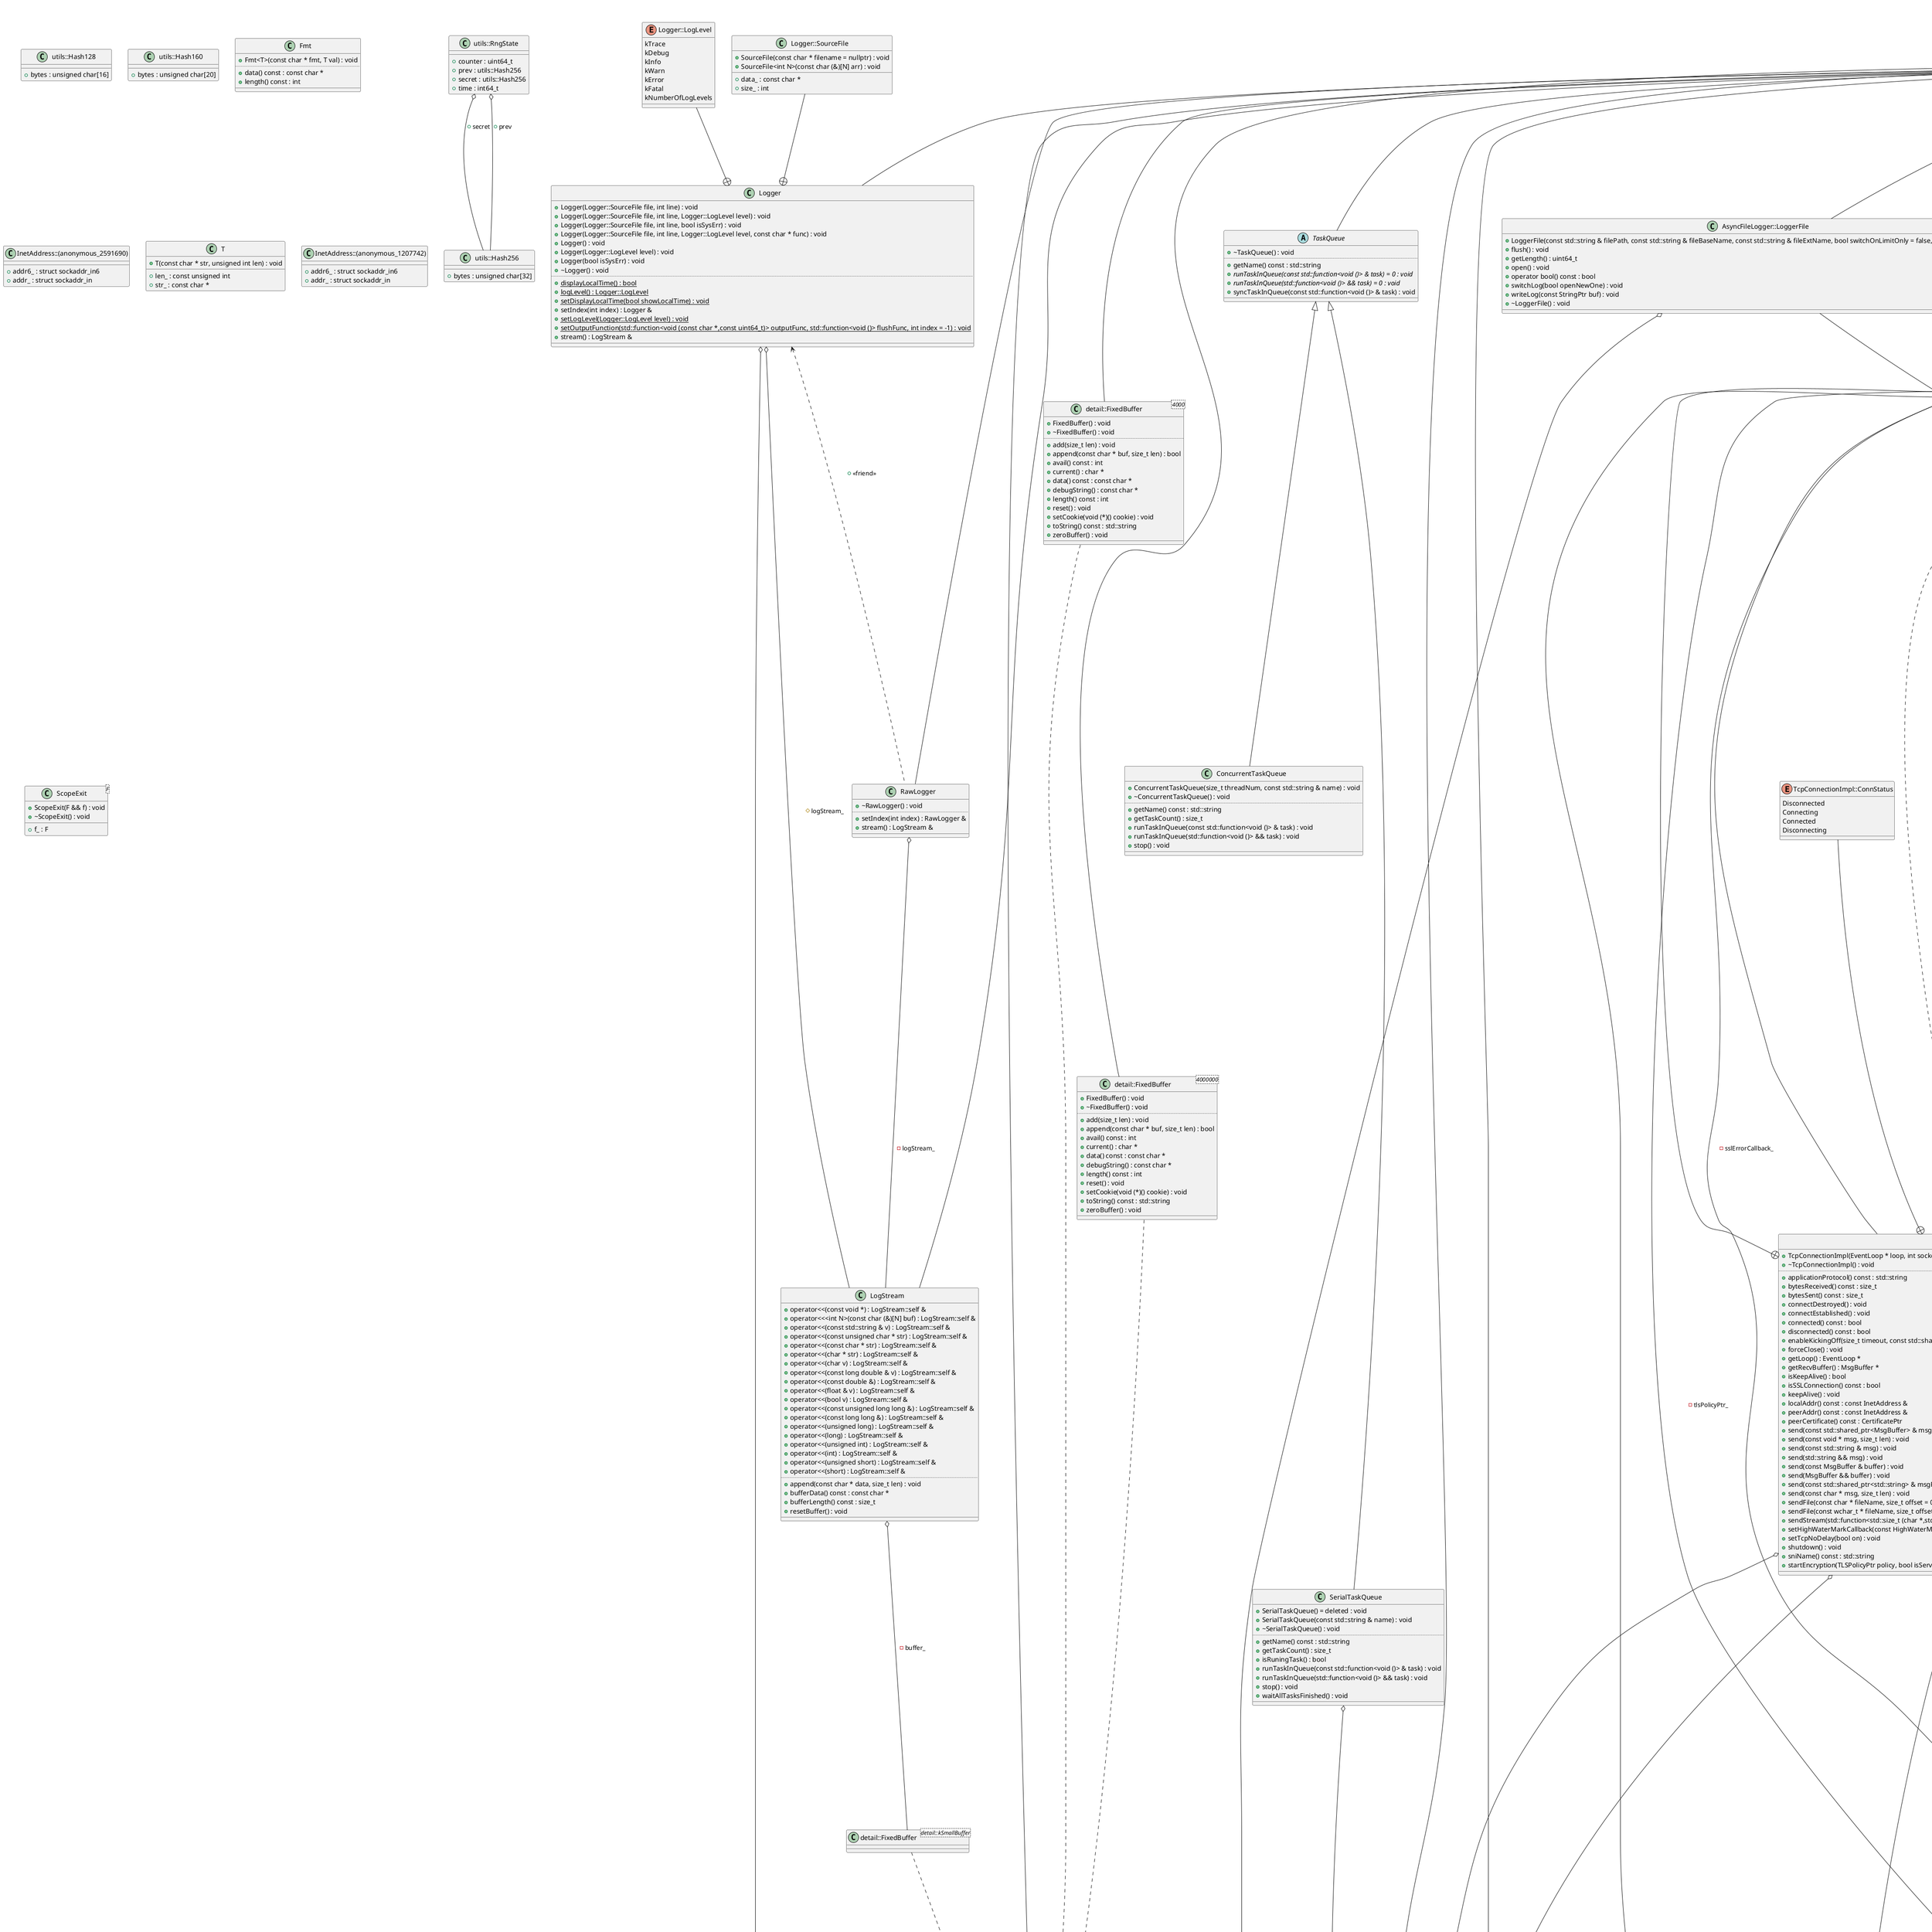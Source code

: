 @startuml
title trantor class diagram
class "utils::Hash128" as C_0001166594284895168875
class C_0001166594284895168875 {
__
+bytes : unsigned char[16]
}
class "utils::Hash160" as C_0001016092423778930091
class C_0001016092423778930091 {
__
+bytes : unsigned char[20]
}
class "utils::Hash256" as C_0000080756732781028581
class C_0000080756732781028581 {
__
+bytes : unsigned char[32]
}
class "utils::RngState" as C_0000195316585713148470
class C_0000195316585713148470 {
__
+counter : uint64_t
+prev : utils::Hash256
+secret : utils::Hash256
+time : int64_t
}
class "NonCopyable" as C_0001159823987743494688
class C_0001159823987743494688 {
__
}
class "Date" as C_0002032009232244826154
class C_0002032009232244826154 {
+Date() : void
+Date(int64_t microSec) : void
+Date(unsigned int year, unsigned int month, unsigned int day, unsigned int hour = 0, unsigned int minute = 0, unsigned int second = 0, unsigned int microSecond = 0) : void
+~Date() : void
..
+operator!=(const Date & date) const : bool
+operator<(const Date & date) const : bool
+operator<=(const Date & date) const : bool
+operator==(const Date & date) const : bool
+operator>(const Date & date) const : bool
+operator>=(const Date & date) const : bool
..
+after(double second) const : const Date
{static} +date() : const Date
{static} +fromDbString(const std::string & datetime) : Date
{static} +fromDbStringLocal(const std::string & datetime) : Date
+isSameSecond(const Date & date) const : bool
+microSecondsSinceEpoch() const : int64_t
{static} +now() : const Date
+roundDay() const : const Date
+roundSecond() const : const Date
+secondsSinceEpoch() const : int64_t
+swap(Date & that) : void
{static} +timezoneOffset() : int64_t
+tmStruct() const : struct tm
+toCustomedFormattedString(const std::string & fmtStr, bool showMicroseconds = false) const : std::string
+toCustomedFormattedString(const std::string & fmtStr, char * str, size_t len) const : void
+toCustomedFormattedStringLocal(const std::string & fmtStr, bool showMicroseconds = false) const : std::string
+toDbString() const : std::string
+toDbStringLocal() const : std::string
+toFormattedString(bool showMicroseconds) const : std::string
+toFormattedStringLocal(bool showMicroseconds) const : std::string
__
}
class "detail::FixedBuffer<int SIZE>" as C_0000111393647775817392
class C_0000111393647775817392 {
+FixedBuffer() : void
+~FixedBuffer() : void
..
+add(size_t len) : void
+append(const char * buf, size_t len) : bool
+avail() const : int
+current() : char *
+data() const : const char *
+debugString() : const char *
+length() const : int
+reset() : void
+setCookie(void (*)() cookie) : void
+toString() const : std::string
+zeroBuffer() : void
__
}
class "detail::FixedBuffer<detail::kSmallBuffer>" as C_0000510041652600390686
class C_0000510041652600390686 {
__
}
class "detail::FixedBuffer<4000>" as C_0001754247125147083756
class C_0001754247125147083756 {
+FixedBuffer() : void
+~FixedBuffer() : void
..
+add(size_t len) : void
+append(const char * buf, size_t len) : bool
+avail() const : int
+current() : char *
+data() const : const char *
+debugString() : const char *
+length() const : int
+reset() : void
+setCookie(void (*)() cookie) : void
+toString() const : std::string
+zeroBuffer() : void
__
}
class "detail::FixedBuffer<4000000>" as C_0001042478360162272930
class C_0001042478360162272930 {
+FixedBuffer() : void
+~FixedBuffer() : void
..
+add(size_t len) : void
+append(const char * buf, size_t len) : bool
+avail() const : int
+current() : char *
+data() const : const char *
+debugString() : const char *
+length() const : int
+reset() : void
+setCookie(void (*)() cookie) : void
+toString() const : std::string
+zeroBuffer() : void
__
}
class "LogStream" as C_0001930690020065325250
class C_0001930690020065325250 {
+operator<<(const void *) : LogStream::self &
+operator<<<int N>(const char (&)[N] buf) : LogStream::self &
+operator<<(const std::string & v) : LogStream::self &
+operator<<(const unsigned char * str) : LogStream::self &
+operator<<(const char * str) : LogStream::self &
+operator<<(char * str) : LogStream::self &
+operator<<(char v) : LogStream::self &
+operator<<(const long double & v) : LogStream::self &
+operator<<(const double &) : LogStream::self &
+operator<<(float & v) : LogStream::self &
+operator<<(bool v) : LogStream::self &
+operator<<(const unsigned long long &) : LogStream::self &
+operator<<(const long long &) : LogStream::self &
+operator<<(unsigned long) : LogStream::self &
+operator<<(long) : LogStream::self &
+operator<<(unsigned int) : LogStream::self &
+operator<<(int) : LogStream::self &
+operator<<(unsigned short) : LogStream::self &
+operator<<(short) : LogStream::self &
..
+append(const char * data, size_t len) : void
+bufferData() const : const char *
+bufferLength() const : size_t
+resetBuffer() : void
__
}
class "Fmt" as C_0002131890502232898697
class C_0002131890502232898697 {
+Fmt<T>(const char * fmt, T val) : void
..
+data() const : const char *
+length() const : int
__
}
class "Logger" as C_0002053752992472264214
class C_0002053752992472264214 {
+Logger(Logger::SourceFile file, int line) : void
+Logger(Logger::SourceFile file, int line, Logger::LogLevel level) : void
+Logger(Logger::SourceFile file, int line, bool isSysErr) : void
+Logger(Logger::SourceFile file, int line, Logger::LogLevel level, const char * func) : void
+Logger() : void
+Logger(Logger::LogLevel level) : void
+Logger(bool isSysErr) : void
+~Logger() : void
..
{static} +displayLocalTime() : bool
{static} +logLevel() : Logger::LogLevel
{static} +setDisplayLocalTime(bool showLocalTime) : void
+setIndex(int index) : Logger &
{static} +setLogLevel(Logger::LogLevel level) : void
{static} +setOutputFunction(std::function<void (const char *,const uint64_t)> outputFunc, std::function<void ()> flushFunc, int index = -1) : void
+stream() : LogStream &
__
}
enum "Logger::LogLevel" as C_0002131283840621188296
enum C_0002131283840621188296 {
kTrace
kDebug
kInfo
kWarn
kError
kFatal
kNumberOfLogLevels
}
class "Logger::SourceFile" as C_0000979080797342806546
class C_0000979080797342806546 {
+SourceFile(const char * filename = nullptr) : void
+SourceFile<int N>(const char (&)[N] arr) : void
__
+data_ : const char *
+size_ : int
}
class "RawLogger" as C_0000716430590791918928
class C_0000716430590791918928 {
+~RawLogger() : void
..
+setIndex(int index) : RawLogger &
+stream() : LogStream &
__
}
class "MsgBuffer" as C_0001289495020269537351
class C_0001289495020269537351 {
+MsgBuffer(size_t len = kBufferDefaultLength) : void
..
+operator[](size_t offset) const : const char &
+operator[](size_t offset) : char &
..
+addInFront(const char * buf, size_t len) : void
+addInFrontInt16(const uint16_t s) : void
+addInFrontInt32(const uint32_t i) : void
+addInFrontInt64(const uint64_t l) : void
+addInFrontInt8(const uint8_t b) : void
+append<int N>(const char (&)[N] buf) : void
+append(const std::string & buf) : void
+append(const char * buf, size_t len) : void
+append(const MsgBuffer & buf) : void
+appendInt16(const uint16_t s) : void
+appendInt32(const uint32_t i) : void
+appendInt64(const uint64_t l) : void
+appendInt8(const uint8_t b) : void
+beginWrite() const : const char *
+beginWrite() : char *
+ensureWritableBytes(size_t len) : void
+findCRLF() const : const char *
+hasWritten(size_t len) : void
+peek() const : const char *
+peekInt16() const : uint16_t
+peekInt32() const : uint32_t
+peekInt64() const : uint64_t
+peekInt8() const : uint8_t
+read(size_t len) : std::string
+readFd(int fd, int * retErrno) : ssize_t
+readInt16() : uint16_t
+readInt32() : uint32_t
+readInt64() : uint64_t
+readInt8() : uint8_t
+readableBytes() const : size_t
+retrieve(size_t len) : void
+retrieveAll() : void
+retrieveUntil(const char * end) : void
+swap(MsgBuffer & buf) noexcept : void
+unwrite(size_t offset) : void
+writableBytes() const : size_t
__
}
abstract "TaskQueue" as C_0000684873245997977544
abstract C_0000684873245997977544 {
+~TaskQueue() : void
..
+getName() const : std::string
{abstract} +runTaskInQueue(const std::function<void ()> & task) = 0 : void
{abstract} +runTaskInQueue(std::function<void ()> && task) = 0 : void
+syncTaskInQueue(const std::function<void ()> & task) : void
__
}
class "MpscQueue<T>" as C_0000912667184903365399
class C_0000912667184903365399 {
+MpscQueue() : void
+~MpscQueue() : void
..
+dequeue(T & output) : bool
+empty() : bool
+enqueue(T && input) : void
+enqueue(const T & input) : void
__
}
class "MpscQueue::BufferNode" as C_0000223701637084171141
class C_0000223701637084171141 {
+BufferNode() = default : void
+BufferNode(const T & data) : void
+BufferNode(T && data) : void
__
+dataPtr_ : T *
+next_ : std::atomic<BufferNode *>
}
class "MpscQueue<std::function<void()>>" as C_0002185746167032660910
class C_0002185746167032660910 {
__
}
class "EventLoop" as C_0001390130774830223499
class C_0001390130774830223499 {
+EventLoop() : void
+~EventLoop() : void
..
+assertInLoopThread() : void
{static} +getEventLoopOfCurrentThread() : EventLoop *
+index() : size_t
+invalidateTimer(TimerId id) : void
+isCallingFunctions() : bool
+isInLoopThread() const : bool
+isRunning() : bool
+loop() : void
+moveToCurrentThread() : void
+queueInLoop(const Func & f) : void
+queueInLoop(Func && f) : void
+quit() : void
+removeChannel(Channel * chl) : void
+resetAfterFork() : void
+resetTimerQueue() : void
+runAfter(const std::chrono::duration<double> & delay, const Func & cb) : TimerId
+runAfter(const std::chrono::duration<double> & delay, Func && cb) : TimerId
+runAfter(double delay, Func && cb) : TimerId
+runAfter(double delay, const Func & cb) : TimerId
+runAt(const Date & time, Func && cb) : TimerId
+runAt(const Date & time, const Func & cb) : TimerId
+runEvery(double interval, const Func & cb) : TimerId
+runEvery(const std::chrono::duration<double> & interval, Func && cb) : TimerId
+runEvery(const std::chrono::duration<double> & interval, const Func & cb) : TimerId
+runEvery(double interval, Func && cb) : TimerId
+runInLoop<Functor>(Functor && f) : void
+runOnQuit(Func && cb) : void
+runOnQuit(const Func & cb) : void
+setIndex(size_t index) : void
+updateChannel(Channel * chl) : void
__
}
class "EventLoopThread" as C_0001280612521485369958
class C_0001280612521485369958 {
+EventLoopThread(const std::string & threadName = "EventLoopThread") : void
+~EventLoopThread() : void
..
+getLoop() const : EventLoop *
+run() : void
+wait() : void
__
}
class "SerialTaskQueue" as C_0000634031134969193198
class C_0000634031134969193198 {
+SerialTaskQueue() = deleted : void
+SerialTaskQueue(const std::string & name) : void
+~SerialTaskQueue() : void
..
+getName() const : std::string
+getTaskCount() : size_t
+isRuningTask() : bool
+runTaskInQueue(const std::function<void ()> & task) : void
+runTaskInQueue(std::function<void ()> && task) : void
+stop() : void
+waitAllTasksFinished() : void
__
}
abstract "Poller" as C_0000300034150397884642
abstract C_0000300034150397884642 {
+Poller(EventLoop * loop) : void
+~Poller() : void
..
+assertInLoopThread() : void
{static} +newPoller(EventLoop * loop) : Poller *
{abstract} +poll(int timeoutMs, ChannelList * activeChannels) = 0 : void
{abstract} +removeChannel(Channel * channel) = 0 : void
+resetAfterFork() : void
{abstract} +updateChannel(Channel * channel) = 0 : void
__
}
class "TimerQueue" as C_0000607400095182694101
class C_0000607400095182694101 {
+TimerQueue(EventLoop * loop) : void
+~TimerQueue() : void
..
+addTimer(const TimerCallback & cb, const TimePoint & when, const TimeInterval & interval) : TimerId
+addTimer(TimerCallback && cb, const TimePoint & when, const TimeInterval & interval) : TimerId
+addTimerInLoop(const TimerPtr & timer) : void
+invalidateTimer(TimerId id) : void
+reset() : void
__
}
class "Channel" as C_0000764690828649606524
class C_0000764690828649606524 {
+Channel(EventLoop * loop, int fd) : void
..
+disableAll() : void
+disableReading() : void
+disableWriting() : void
+enableReading() : void
+enableWriting() : void
+events() const : int
+fd() const : int
+isNoneEvent() const : bool
+isReading() const : bool
+isWriting() const : bool
+ownerLoop() : EventLoop *
+remove() : void
+revents() const : int
+setCloseCallback(Channel::EventCallback && cb) : void
+setCloseCallback(const Channel::EventCallback & cb) : void
+setErrorCallback(Channel::EventCallback && cb) : void
+setErrorCallback(const Channel::EventCallback & cb) : void
+setEventCallback(const Channel::EventCallback & cb) : void
+setEventCallback(Channel::EventCallback && cb) : void
+setReadCallback(Channel::EventCallback && cb) : void
+setReadCallback(const Channel::EventCallback & cb) : void
+setWriteCallback(Channel::EventCallback && cb) : void
+setWriteCallback(const Channel::EventCallback & cb) : void
+tie(const std::shared_ptr<void> & obj) : void
+updateEvents(int events) : void
__
{static} +kNoneEvent : const int
{static} +kReadEvent : const int
{static} +kWriteEvent : const int
}
class "ConcurrentTaskQueue" as C_0000295101274428145462
class C_0000295101274428145462 {
+ConcurrentTaskQueue(size_t threadNum, const std::string & name) : void
+~ConcurrentTaskQueue() : void
..
+getName() const : std::string
+getTaskCount() : size_t
+runTaskInQueue(const std::function<void ()> & task) : void
+runTaskInQueue(std::function<void ()> && task) : void
+stop() : void
__
}
class "InetAddress" as C_0001897340460211641725
class C_0001897340460211641725 {
+InetAddress(uint16_t port = 0, bool loopbackOnly = false, bool ipv6 = false) : void
+InetAddress(const std::string & ip, uint16_t port, bool ipv6 = false) : void
+InetAddress(const struct sockaddr_in & addr) : void
+InetAddress(const struct sockaddr_in6 & addr) : void
..
+family() const : sa_family_t
+getSockAddr() const : const struct sockaddr *
+ip6NetEndian() const : const uint32_t *
+ipNetEndian() const : uint32_t
+isIntranetIp() const : bool
+isIpV6() const : bool
+isLoopbackIp() const : bool
+isUnspecified() const : bool
+portNetEndian() const : uint16_t
+setPortNetEndian(uint16_t port) : void
+setSockAddrInet6(const struct sockaddr_in6 & addr6) : void
+toIp() const : std::string
+toIpNetEndian() const : std::string
+toIpPort() const : std::string
+toIpPortNetEndian() const : std::string
+toPort() const : uint16_t
__
}
class "InetAddress::()" as C_0000673025168912921705
class C_0000673025168912921705 {
__
+addr6_ : struct sockaddr_in6
+addr_ : struct sockaddr_in
}
enum "SSLError" as C_0000434245188016003403
enum C_0000434245188016003403 {
kSSLHandshakeError
kSSLInvalidCertificate
kSSLProtocolError
}
abstract "Certificate" as C_0001660397537883119469
abstract C_0001660397537883119469 {
+~Certificate() = default : void
..
{abstract} +pem() const = 0 : std::string
{abstract} +sha1Fingerprint() const = 0 : std::string
{abstract} +sha256Fingerprint() const = 0 : std::string
__
}
class "TLSPolicy" as C_0002100370281243872283
class C_0002100370281243872283 {
{static} +defaultClientPolicy(const std::string & hostname = "") : std::shared_ptr<TLSPolicy>
{static} +defaultServerPolicy(const std::string & certPath, const std::string & keyPath) : std::shared_ptr<TLSPolicy>
+getAllowBrokenChain() const : bool
+getAlpnProtocols() : const std::vector<std::string> &
+getAlpnProtocols() const : const std::vector<std::string> &
+getCaPath() const : const std::string &
+getCertPath() const : const std::string &
+getConfCmds() const : const std::vector<std::pair<std::string,std::string>> &
+getHostname() const : const std::string &
+getKeyPath() const : const std::string &
+getUseOldTLS() const : bool
+getUseSystemCertStore() const : bool
+getValidate() const : bool
+setAllowBrokenChain(bool allow) : TLSPolicy &
+setAlpnProtocols(std::vector<std::string> && alpnProtocols) : TLSPolicy &
+setAlpnProtocols(const std::vector<std::string> & alpnProtocols) : TLSPolicy &
+setCaPath(const std::string & caPath) : TLSPolicy &
+setCertPath(const std::string & certPath) : TLSPolicy &
+setConfCmds(const std::vector<std::pair<std::string,std::string>> & sslConfCmds) : TLSPolicy &
+setHostname(const std::string & hostname) : TLSPolicy &
+setKeyPath(const std::string & keyPath) : TLSPolicy &
+setUseOldTLS(bool useOldTLS) : TLSPolicy &
+setUseSystemCertStore(bool useSystemCertStore) : TLSPolicy &
+setValidate(bool enable) : TLSPolicy &
__
}
abstract "TcpConnection" as C_0002230624932100089526
abstract C_0002230624932100089526 {
+TcpConnection() = default : void
+~TcpConnection() : void
..
{abstract} +applicationProtocol() const = 0 : std::string
{abstract} +bytesReceived() const = 0 : size_t
{abstract} +bytesSent() const = 0 : size_t
+clearContext() : void
{abstract} +connectDestroyed() = 0 : void
{abstract} +connectEstablished() = 0 : void
{abstract} +connected() const = 0 : bool
{abstract} +disconnected() const = 0 : bool
{abstract} +enableKickingOff(size_t timeout, const std::shared_ptr<TimingWheel> & timingWheel) = 0 : void
{abstract} +forceClose() = 0 : void
+getContext<T>() const : std::shared_ptr<T>
{abstract} +getLoop() = 0 : EventLoop *
{abstract} +getRecvBuffer() = 0 : MsgBuffer *
+hasContext() const : bool
{abstract} +isKeepAlive() = 0 : bool
{abstract} +isSSLConnection() const = 0 : bool
{abstract} +keepAlive() = 0 : void
{abstract} +localAddr() const = 0 : const InetAddress &
{abstract} +peerAddr() const = 0 : const InetAddress &
{abstract} +peerCertificate() const = 0 : CertificatePtr
{abstract} +send(const void * msg, size_t len) = 0 : void
{abstract} +send(const MsgBuffer & buffer) = 0 : void
{abstract} +send(std::string && msg) = 0 : void
{abstract} +send(const std::string & msg) = 0 : void
{abstract} +send(MsgBuffer && buffer) = 0 : void
{abstract} +send(const std::shared_ptr<std::string> & msgPtr) = 0 : void
{abstract} +send(const std::shared_ptr<MsgBuffer> & msgPtr) = 0 : void
{abstract} +send(const char * msg, size_t len) = 0 : void
{abstract} +sendFile(const char * fileName, size_t offset = 0, size_t length = 0) = 0 : void
{abstract} +sendFile(const wchar_t * fileName, size_t offset = 0, size_t length = 0) = 0 : void
{abstract} +sendStream(std::function<std::size_t (char *,std::size_t)> callback) = 0 : void
+setCloseCallback(CloseCallback && cb) : void
+setCloseCallback(const CloseCallback & cb) : void
+setConnectionCallback(const ConnectionCallback & cb) : void
+setConnectionCallback(ConnectionCallback && cb) : void
+setContext(std::shared_ptr<void> && context) : void
+setContext(const std::shared_ptr<void> & context) : void
{abstract} +setHighWaterMarkCallback(const HighWaterMarkCallback & cb, size_t markLen) = 0 : void
+setRecvMsgCallback(const RecvMessageCallback & cb) : void
+setRecvMsgCallback(RecvMessageCallback && cb) : void
+setSSLErrorCallback(SSLErrorCallback && cb) : void
+setSSLErrorCallback(const SSLErrorCallback & cb) : void
{abstract} +setTcpNoDelay(bool on) = 0 : void
+setValidationPolicy(TLSPolicy && policy) : void
+setWriteCompleteCallback(WriteCompleteCallback && cb) : void
+setWriteCompleteCallback(const WriteCompleteCallback & cb) : void
{abstract} +shutdown() = 0 : void
{abstract} +sniName() const = 0 : std::string
+startClientEncryption(std::function<void (const TcpConnectionPtr &)> && callback, bool useOldTLS = false, bool validateCert = true, const std::string & hostname = "", const std::vector<std::pair<std::string,std::string>> & sslConfCmds = =
            {}) : void
{abstract} +startEncryption(TLSPolicyPtr policy, bool isServer, std::function<void (const TcpConnectionPtr &)> upgradeCallback = nullptr) = 0 : void
__
}
class "TcpClient" as C_0001156367011091191681
class C_0001156367011091191681 {
+TcpClient(EventLoop * loop, const InetAddress & serverAddr, const std::string & nameArg) : void
+~TcpClient() : void
..
+connect() : void
+connection() const : TcpConnectionPtr
+disconnect() : void
+enableRetry() : void
+enableSSL(TLSPolicyPtr policy) : void
+enableSSL(bool useOldTLS = false, bool validateCert = true, std::string hostname = "", const std::vector<std::pair<std::string,std::string>> & sslConfCmds = =
            {}, const std::string & certPath = "", const std::string & keyPath = "", const std::string & caPath = "") : void
+getLoop() const : EventLoop *
+name() const : const std::string &
+retry() const : bool
+setConnectionCallback(const ConnectionCallback & cb) : void
+setConnectionCallback(ConnectionCallback && cb) : void
+setConnectionErrorCallback(const ConnectionErrorCallback & cb) : void
+setMessageCallback(const RecvMessageCallback & cb) : void
+setMessageCallback(RecvMessageCallback && cb) : void
+setSSLErrorCallback(const SSLErrorCallback & cb) : void
+setSSLErrorCallback(SSLErrorCallback && cb) : void
+setSockOptCallback(const SockOptCallback & cb) : void
+setSockOptCallback(SockOptCallback && cb) : void
+setWriteCompleteCallback(const WriteCompleteCallback & cb) : void
+setWriteCompleteCallback(WriteCompleteCallback && cb) : void
+stop() : void
__
}
class "TcpClient::IgnoreSigPipe" as C_0001278908569830571044
class C_0001278908569830571044 {
+IgnoreSigPipe() : void
__
}
abstract "TLSProvider" as C_0000464040622375950341
abstract C_0000464040622375950341 {
+TLSProvider(TcpConnection * conn, TLSPolicyPtr policy, SSLContextPtr ctx) : void
+~TLSProvider() = default : void
..
+appendToWriteBuffer(const char * ptr, size_t size) : void
+applicationProtocol() const : const std::string &
{abstract} +close() = 0 : void
+getBufferedData() : MsgBuffer &
+getRecvBuffer() : MsgBuffer &
+peerCertificate() const : const CertificatePtr &
{abstract} +recvData(MsgBuffer * buffer) = 0 : void
+sendBufferedData() : bool
{abstract} +sendData(const char * ptr, size_t size) = 0 : ssize_t
+setCloseCallback(TLSProvider::CloseCallback cb) : void
+setErrorCallback(TLSProvider::ErrorCallback cb) : void
+setHandshakeCallback(TLSProvider::HandshakeCallback cb) : void
+setMessageCallback(TLSProvider::MessageCallback cb) : void
+setWriteCallback(TLSProvider::WriteCallback cb) : void
+sniName() const : const std::string &
{abstract} +startEncryption() = 0 : void
__
}
class "Connector" as C_0001706043459252151324
class C_0001706043459252151324 {
+Connector(EventLoop * loop, const InetAddress & addr, bool retry = true) : void
+Connector(EventLoop * loop, InetAddress && addr, bool retry = true) : void
+~Connector() : void
..
+restart() : void
+serverAddress() const : const InetAddress &
+setErrorCallback(const Connector::ConnectionErrorCallback & cb) : void
+setErrorCallback(Connector::ConnectionErrorCallback && cb) : void
+setNewConnectionCallback(const Connector::NewConnectionCallback & cb) : void
+setNewConnectionCallback(Connector::NewConnectionCallback && cb) : void
+setSockOptCallback(const Connector::SockOptCallback & cb) : void
+setSockOptCallback(Connector::SockOptCallback && cb) : void
+start() : void
+stop() : void
__
}
enum "Connector::Status" as C_0000000982196670174162
enum C_0000000982196670174162 {
Disconnected
Connecting
Connected
}
class "TimingWheel" as C_0000964465843177067305
class C_0000964465843177067305 {
+TimingWheel(EventLoop * loop, size_t maxTimeout, float ticksInterval = 1.0, size_t bucketsNumPerWheel = 100) : void
+~TimingWheel() : void
..
+getLoop() : EventLoop *
+insertEntry(size_t delay, EntryPtr entryPtr) : void
+insertEntryInloop(size_t delay, EntryPtr entryPtr) : void
__
}
class "TimingWheel::CallbackEntry" as C_0002013739811805694444
class C_0002013739811805694444 {
+CallbackEntry(std::function<void ()> cb) : void
+~CallbackEntry() : void
__
}
class "TcpConnectionImpl" as C_0000920759514274339356
class C_0000920759514274339356 {
+TcpConnectionImpl(EventLoop * loop, int socketfd, const InetAddress & localAddr, const InetAddress & peerAddr, TLSPolicyPtr policy = nullptr, SSLContextPtr ctx = nullptr) : void
+~TcpConnectionImpl() : void
..
+applicationProtocol() const : std::string
+bytesReceived() const : size_t
+bytesSent() const : size_t
+connectDestroyed() : void
+connectEstablished() : void
+connected() const : bool
+disconnected() const : bool
+enableKickingOff(size_t timeout, const std::shared_ptr<TimingWheel> & timingWheel) : void
+forceClose() : void
+getLoop() : EventLoop *
+getRecvBuffer() : MsgBuffer *
+isKeepAlive() : bool
+isSSLConnection() const : bool
+keepAlive() : void
+localAddr() const : const InetAddress &
+peerAddr() const : const InetAddress &
+peerCertificate() const : CertificatePtr
+send(const std::shared_ptr<MsgBuffer> & msgPtr) : void
+send(const void * msg, size_t len) : void
+send(const std::string & msg) : void
+send(std::string && msg) : void
+send(const MsgBuffer & buffer) : void
+send(MsgBuffer && buffer) : void
+send(const std::shared_ptr<std::string> & msgPtr) : void
+send(const char * msg, size_t len) : void
+sendFile(const char * fileName, size_t offset = 0, size_t length = 0) : void
+sendFile(const wchar_t * fileName, size_t offset = 0, size_t length = 0) : void
+sendStream(std::function<std::size_t (char *,std::size_t)> callback) : void
+setHighWaterMarkCallback(const HighWaterMarkCallback & cb, size_t markLen) : void
+setTcpNoDelay(bool on) : void
+shutdown() : void
+sniName() const : std::string
+startEncryption(TLSPolicyPtr policy, bool isServer, std::function<void (const TcpConnectionPtr &)> upgradeCallback = nullptr) : void
__
}
class "TcpConnectionImpl::KickoffEntry" as C_0002266895444343633259
class C_0002266895444343633259 {
+KickoffEntry(const std::weak_ptr<TcpConnection> & conn) : void
+reset() : void
+~KickoffEntry() : void
__
}
class "TcpConnectionImpl::BufferNode" as C_0001029063960859366412
class C_0001029063960859366412 {
+isFile() const : bool
+~BufferNode() : void
__
+closeConnection_ : bool
+fileBytesToSend_ : ssize_t
+msgBuffer_ : std::shared_ptr<MsgBuffer>
+nDataWritten_ : std::size_t
+offset_ : off_t
+sendFd_ : int
+streamCallback_ : std::function<std::size_t (char *,std::size_t)>
}
enum "TcpConnectionImpl::ConnStatus" as C_0001727349338344491225
enum C_0001727349338344491225 {
Disconnected
Connecting
Connected
Disconnecting
}
class "Socket" as C_0000971024972307079851
class C_0000971024972307079851 {
+Socket(int sockfd) : void
+~Socket() : void
..
+accept(InetAddress * peeraddr) : int
+bindAddress(const InetAddress & localaddr) : void
+closeWrite() : void
{static} +connect(int sockfd, const InetAddress & addr) : int
{static} +createNonblockingSocketOrDie(int family) : int
+fd() : int
{static} +getLocalAddr(int sockfd) : struct sockaddr_in6
{static} +getPeerAddr(int sockfd) : struct sockaddr_in6
{static} +getSocketError(int sockfd) : int
+getSocketError() : int
{static} +isSelfConnect(int sockfd) : bool
+listen() : void
+read(char * buffer, uint64_t len) : int
+setKeepAlive(bool on) : void
{static} +setNonBlockAndCloseOnExec(int sockfd) : void
+setReuseAddr(bool on) : void
+setReusePort(bool on) : void
+setTcpNoDelay(bool on) : void
__
}
class "SSLContext" as C_0000626107303889580949
class C_0000626107303889580949 {
__
}
class "TcpServer" as C_0001423170502760786790
class C_0001423170502760786790 {
+TcpServer(EventLoop * loop, const InetAddress & address, std::string name, bool reUseAddr = true, bool reUsePort = true) : void
+~TcpServer() : void
..
+address() const : const InetAddress &
+enableSSL(TLSPolicyPtr policy) : void
+enableSSL(const std::string & certPath, const std::string & keyPath, bool useOldTLS = false, const std::vector<std::pair<std::string,std::string>> & sslConfCmds = =
            {}, const std::string & caPath = "") : void
+getIoLoops() const : std::vector<EventLoop *>
+getLoop() const : EventLoop *
+ipPort() const : std::string
+kickoffIdleConnections(size_t timeout) : void
+name() const : const std::string &
+setAfterAcceptSockOptCallback(SockOptCallback cb) : void
+setBeforeListenSockOptCallback(SockOptCallback cb) : void
+setConnectionCallback(const ConnectionCallback & cb) : void
+setConnectionCallback(ConnectionCallback && cb) : void
+setIoLoopNum(size_t num) : void
+setIoLoopThreadPool(const std::shared_ptr<EventLoopThreadPool> & pool) : void
+setIoLoops(const std::vector<EventLoop *> & ioLoops) : void
+setRecvMessageCallback(const RecvMessageCallback & cb) : void
+setRecvMessageCallback(RecvMessageCallback && cb) : void
+setWriteCompleteCallback(WriteCompleteCallback && cb) : void
+setWriteCompleteCallback(const WriteCompleteCallback & cb) : void
+start() : void
+stop() : void
__
}
class "EventLoopThreadPool" as C_0002061035340998974559
class C_0002061035340998974559 {
+EventLoopThreadPool() = deleted : void
+EventLoopThreadPool(size_t threadNum, const std::string & name = "EventLoopThreadPool") : void
..
+getLoop(size_t id) : EventLoop *
+getLoops() const : std::vector<EventLoop *>
+getNextLoop() : EventLoop *
+size() : size_t
+start() : void
+wait() : void
__
}
class "InetAddress::(anonymous_2591690)" as C_0000051485486938383234
class C_0000051485486938383234 {
__
+addr6_ : struct sockaddr_in6
+addr_ : struct sockaddr_in
}
class "TcpServer::IgnoreSigPipe" as C_0001489562721151066050
class C_0001489562721151066050 {
+IgnoreSigPipe() : void
__
}
class "Acceptor" as C_0000184886692180276257
class C_0000184886692180276257 {
+Acceptor(EventLoop * loop, const InetAddress & addr, bool reUseAddr = true, bool reUsePort = true) : void
+~Acceptor() : void
..
+addr() const : const InetAddress &
+listen() : void
+setAfterAcceptSockOptCallback(AcceptorSockOptCallback cb) : void
+setBeforeListenSockOptCallback(AcceptorSockOptCallback cb) : void
+setNewConnectionCallback(const NewConnectionCallback & cb) : void
__
}
class "T" as C_0000394452884449343416
class C_0000394452884449343416 {
+T(const char * str, unsigned int len) : void
__
+len_ : const unsigned int
+str_ : const char *
}
class "InetAddress::(anonymous_1207742)" as C_0001331044972460795182
class C_0001331044972460795182 {
__
+addr6_ : struct sockaddr_in6
+addr_ : struct sockaddr_in
}
class "Timer" as C_0002026475275429760163
class C_0002026475275429760163 {
+Timer(const TimerCallback & cb, const TimePoint & when, const TimeInterval & interval) : void
+Timer(TimerCallback && cb, const TimePoint & when, const TimeInterval & interval) : void
+~Timer() : void
..
+operator<(const Timer & t) const : bool
+operator>(const Timer & t) const : bool
..
+id() : TimerId
+isRepeat() : bool
+restart(const TimePoint & now) : void
+run() const : void
+when() const : const TimePoint &
__
}
class "TimerPtrComparer" as C_0000157340721173102239
class C_0000157340721173102239 {
+operator()(const TimerPtr & x, const TimerPtr & y) const : bool
__
}
class "ScopeExit<F>" as C_0000026148367911088234
class C_0000026148367911088234 {
+ScopeExit(F && f) : void
+~ScopeExit() : void
__
+f_ : F
}
class "AsyncFileLogger" as C_0000630185754256426097
class C_0000630185754256426097 {
+AsyncFileLogger() : void
+~AsyncFileLogger() : void
..
+flush() : void
+output(const char * msg, const uint64_t len) : void
+setFileName(const std::string & baseName, const std::string & extName = ".log", const std::string & path = "./") : void
+setFileSizeLimit(uint64_t limit) : void
+setMaxFiles(size_t maxFiles) : void
+setSwitchOnLimitOnly(bool flag = true) : void
+startLogging() : void
__
}
class "AsyncFileLogger::LoggerFile" as C_0001453238540802541239
class C_0001453238540802541239 {
+LoggerFile(const std::string & filePath, const std::string & fileBaseName, const std::string & fileExtName, bool switchOnLimitOnly = false, size_t maxFiles = 0) : void
+flush() : void
+getLength() : uint64_t
+open() : void
+operator bool() const : bool
+switchLog(bool openNewOne) : void
+writeLog(const StringPtr buf) : void
+~LoggerFile() : void
__
}
C_0000195316585713148470 o-- C_0000080756732781028581 : +secret
C_0000195316585713148470 o-- C_0000080756732781028581 : +prev
C_0001159823987743494688 <|-- C_0000111393647775817392
C_0000510041652600390686 ..|> C_0000111393647775817392
C_0001754247125147083756 ..|> C_0000111393647775817392
C_0001159823987743494688 <|-- C_0001754247125147083756
C_0001042478360162272930 ..|> C_0000111393647775817392
C_0001159823987743494688 <|-- C_0001042478360162272930
C_0001930690020065325250 o-- C_0000510041652600390686 : -buffer_
C_0001159823987743494688 <|-- C_0001930690020065325250
C_0002053752992472264214 o-- C_0001930690020065325250 : #logStream_
C_0002053752992472264214 o-- C_0002032009232244826154 : #date_
C_0002053752992472264214 <.. C_0000716430590791918928 : +<<friend>>
C_0001159823987743494688 <|-- C_0002053752992472264214
C_0002131283840621188296 --+ C_0002053752992472264214
C_0000979080797342806546 --+ C_0002053752992472264214
C_0000716430590791918928 o-- C_0001930690020065325250 : -logStream_
C_0001159823987743494688 <|-- C_0000716430590791918928
C_0001159823987743494688 <|-- C_0000684873245997977544
C_0001159823987743494688 <|-- C_0000912667184903365399
C_0000223701637084171141 --+ C_0000912667184903365399
C_0002185746167032660910 ..|> C_0000912667184903365399
C_0001390130774830223499 ..> C_0002032009232244826154
C_0001390130774830223499 o-- C_0000300034150397884642 : -poller_
C_0001390130774830223499 --> C_0000764690828649606524 : -activeChannels_
C_0001390130774830223499 --> C_0000764690828649606524 : -currentActiveChannel_
C_0001390130774830223499 o-- C_0002185746167032660910 : -funcs_
C_0001390130774830223499 o-- C_0000607400095182694101 : -timerQueue_
C_0001390130774830223499 o-- C_0002185746167032660910 : -funcsOnQuit_
C_0001390130774830223499 o-- C_0000764690828649606524 : -wakeupChannelPtr_
C_0001390130774830223499 --> C_0001390130774830223499 : -threadLocalLoopPtr_
C_0001159823987743494688 <|-- C_0001390130774830223499
C_0001280612521485369958 --> C_0001390130774830223499 : -loop_
C_0001280612521485369958 o-- C_0001390130774830223499 : -promiseForLoopPointer_
C_0001159823987743494688 <|-- C_0001280612521485369958
C_0000634031134969193198 o-- C_0001280612521485369958 : #loopThread_
C_0000684873245997977544 <|-- C_0000634031134969193198
C_0000300034150397884642 ..> C_0000764690828649606524
C_0000300034150397884642 --> C_0001390130774830223499 : -ownerLoop_
C_0001159823987743494688 <|-- C_0000300034150397884642
C_0000607400095182694101 --> C_0001390130774830223499 : #loop_
C_0000607400095182694101 --> C_0000764690828649606524 : #timerfdChannelPtr_
C_0000607400095182694101 o-- C_0002026475275429760163 : #timers_
C_0001159823987743494688 <|-- C_0000607400095182694101
C_0000764690828649606524 --> C_0001390130774830223499 : -loop_
C_0000764690828649606524 <.. C_0001390130774830223499 : +<<friend>>
C_0001159823987743494688 <|-- C_0000764690828649606524
C_0000684873245997977544 <|-- C_0000295101274428145462
C_0001897340460211641725 o-- C_0000673025168912921705
C_0002230624932100089526 ..> C_0001897340460211641725
C_0002230624932100089526 ..> C_0001390130774830223499
C_0002230624932100089526 ..> C_0001660397537883119469
C_0002230624932100089526 ..> C_0000964465843177067305
C_0002230624932100089526 o-- C_0002230624932100089526 : #recvMsgCallback_
C_0002230624932100089526 --> C_0001289495020269537351 : #recvMsgCallback_
C_0002230624932100089526 --> C_0002230624932100089526 : #recvMsgCallback_
C_0002230624932100089526 o-- C_0002230624932100089526 : #connectionCallback_
C_0002230624932100089526 o-- C_0002230624932100089526 : #closeCallback_
C_0002230624932100089526 o-- C_0002230624932100089526 : #writeCompleteCallback_
C_0002230624932100089526 o-- C_0002230624932100089526 : #highWaterMarkCallback_
C_0002230624932100089526 --> C_0002230624932100089526 : #highWaterMarkCallback_
C_0002230624932100089526 o-- C_0000434245188016003403 : #sslErrorCallback_
C_0002230624932100089526 o-- C_0002100370281243872283 : #tlsPolicy_
C_0002230624932100089526 <.. C_0001156367011091191681 : +<<friend>>
C_0002230624932100089526 <.. C_0000920759514274339356 : +<<friend>>
C_0002230624932100089526 <.. C_0001423170502760786790 : +<<friend>>
C_0001156367011091191681 ..> C_0001897340460211641725
C_0001156367011091191681 --> C_0001390130774830223499 : -loop_
C_0001156367011091191681 o-- C_0001706043459252151324 : -connector_
C_0001156367011091191681 o-- C_0002230624932100089526 : -connectionCallback_
C_0001156367011091191681 o-- C_0002230624932100089526 : -messageCallback_
C_0001156367011091191681 --> C_0001289495020269537351 : -messageCallback_
C_0001156367011091191681 --> C_0002230624932100089526 : -messageCallback_
C_0001156367011091191681 o-- C_0002230624932100089526 : -writeCompleteCallback_
C_0001156367011091191681 o-- C_0000434245188016003403 : -sslErrorCallback_
C_0001156367011091191681 o-- C_0002230624932100089526 : -connection_
C_0001156367011091191681 o-- C_0002100370281243872283 : -tlsPolicyPtr_
C_0001156367011091191681 o-- C_0000626107303889580949 : -sslContextPtr_
C_0001159823987743494688 <|-- C_0001156367011091191681
C_0001278908569830571044 --+ C_0001156367011091191681
C_0000464040622375950341 --> C_0002230624932100089526 : #conn_
C_0000464040622375950341 o-- C_0002100370281243872283 : #policyPtr_
C_0000464040622375950341 o-- C_0000626107303889580949 : #contextPtr_
C_0000464040622375950341 o-- C_0001289495020269537351 : #recvBuffer_
C_0000464040622375950341 --> C_0001390130774830223499 : #loop_
C_0000464040622375950341 o-- C_0001660397537883119469 : #peerCertificate_
C_0000464040622375950341 o-- C_0001289495020269537351 : #writeBuffer_
C_0001706043459252151324 --> C_0000764690828649606524 : -channelPtr_
C_0001706043459252151324 --> C_0001390130774830223499 : -loop_
C_0001706043459252151324 o-- C_0001897340460211641725 : -serverAddr_
C_0001159823987743494688 <|-- C_0001706043459252151324
C_0000000982196670174162 --+ C_0001706043459252151324
C_0000964465843177067305 --> C_0001390130774830223499 : -loop_
C_0002013739811805694444 --+ C_0000964465843177067305
C_0000920759514274339356 ..> C_0002100370281243872283
C_0000920759514274339356 ..> C_0000626107303889580949
C_0000920759514274339356 ..> C_0001660397537883119469
C_0000920759514274339356 ..> C_0000434245188016003403
C_0000920759514274339356 --> C_0000964465843177067305 : -timingWheelWeakPtr_
C_0000920759514274339356 o-- C_0002032009232244826154 : -lastTimingWheelUpdateTime_
C_0000920759514274339356 --> C_0001390130774830223499 : #loop_
C_0000920759514274339356 o-- C_0000764690828649606524 : #ioChannelPtr_
C_0000920759514274339356 o-- C_0000971024972307079851 : #socketPtr_
C_0000920759514274339356 o-- C_0001289495020269537351 : #readBuffer_
C_0000920759514274339356 o-- C_0001897340460211641725 : #localAddr_
C_0000920759514274339356 o-- C_0001897340460211641725 : #peerAddr_
C_0000920759514274339356 --> C_0000464040622375950341 : #tlsProviderPtr_
C_0000920759514274339356 o-- C_0002230624932100089526 : #upgradeCallback_
C_0000920759514274339356 <.. C_0001156367011091191681 : +<<friend>>
C_0000920759514274339356 <.. C_0001423170502760786790 : +<<friend>>
C_0002230624932100089526 <|-- C_0000920759514274339356
C_0001159823987743494688 <|-- C_0000920759514274339356
C_0002266895444343633259 --+ C_0000920759514274339356
C_0002266895444343633259 --> C_0002230624932100089526 : -conn_
C_0001029063960859366412 --+ C_0000920759514274339356
C_0001029063960859366412 --> C_0001289495020269537351 : +msgBuffer_
C_0001727349338344491225 --+ C_0000920759514274339356
C_0000971024972307079851 ..> C_0001897340460211641725
C_0001159823987743494688 <|-- C_0000971024972307079851
C_0001423170502760786790 ..> C_0001897340460211641725
C_0001423170502760786790 --> C_0001390130774830223499 : -loop_
C_0001423170502760786790 o-- C_0000184886692180276257 : -acceptorPtr_
C_0001423170502760786790 o-- C_0002230624932100089526 : -connSet_
C_0001423170502760786790 o-- C_0002230624932100089526 : -recvMessageCallback_
C_0001423170502760786790 --> C_0001289495020269537351 : -recvMessageCallback_
C_0001423170502760786790 --> C_0002230624932100089526 : -recvMessageCallback_
C_0001423170502760786790 o-- C_0002230624932100089526 : -connectionCallback_
C_0001423170502760786790 o-- C_0002230624932100089526 : -writeCompleteCallback_
C_0001423170502760786790 --> C_0001390130774830223499 : -timingWheelMap_
C_0001423170502760786790 o-- C_0000964465843177067305 : -timingWheelMap_
C_0001423170502760786790 --> C_0002061035340998974559 : -loopPoolPtr_
C_0001423170502760786790 --> C_0001390130774830223499 : -ioLoops_
C_0001423170502760786790 o-- C_0002100370281243872283 : -policyPtr_
C_0001423170502760786790 o-- C_0000626107303889580949 : -sslContextPtr_
C_0001159823987743494688 <|-- C_0001423170502760786790
C_0002061035340998974559 ..> C_0001390130774830223499
C_0002061035340998974559 o-- C_0001280612521485369958 : -loopThreadVector_
C_0001159823987743494688 <|-- C_0002061035340998974559
C_0001489562721151066050 --+ C_0001423170502760786790
C_0000184886692180276257 o-- C_0000971024972307079851 : #sock_
C_0000184886692180276257 o-- C_0001897340460211641725 : #addr_
C_0000184886692180276257 --> C_0001390130774830223499 : #loop_
C_0000184886692180276257 --> C_0001897340460211641725 : #newConnectionCallback_
C_0000184886692180276257 o-- C_0000764690828649606524 : #acceptChannel_
C_0001159823987743494688 <|-- C_0000184886692180276257
C_0001159823987743494688 <|-- C_0002026475275429760163
C_0000157340721173102239 ..> C_0002026475275429760163
C_0001159823987743494688 <|-- C_0000630185754256426097
C_0001453238540802541239 --+ C_0000630185754256426097
C_0001453238540802541239 o-- C_0002032009232244826154 : #creationDate_
C_0001159823987743494688 <|-- C_0001453238540802541239

'Generated with clang-uml, version 0.4.0-9-gc398c6f
'LLVM version Ubuntu clang version 15.0.7
@enduml
